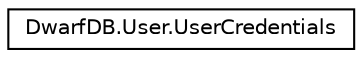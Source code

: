 digraph "Graphical Class Hierarchy"
{
  edge [fontname="Helvetica",fontsize="10",labelfontname="Helvetica",labelfontsize="10"];
  node [fontname="Helvetica",fontsize="10",shape=record];
  rankdir="LR";
  Node1 [label="DwarfDB.User.UserCredentials",height=0.2,width=0.4,color="black", fillcolor="white", style="filled",URL="$class_dwarf_d_b_1_1_user_1_1_user_credentials.html",tooltip="Class for user logins and password keeping "];
}
